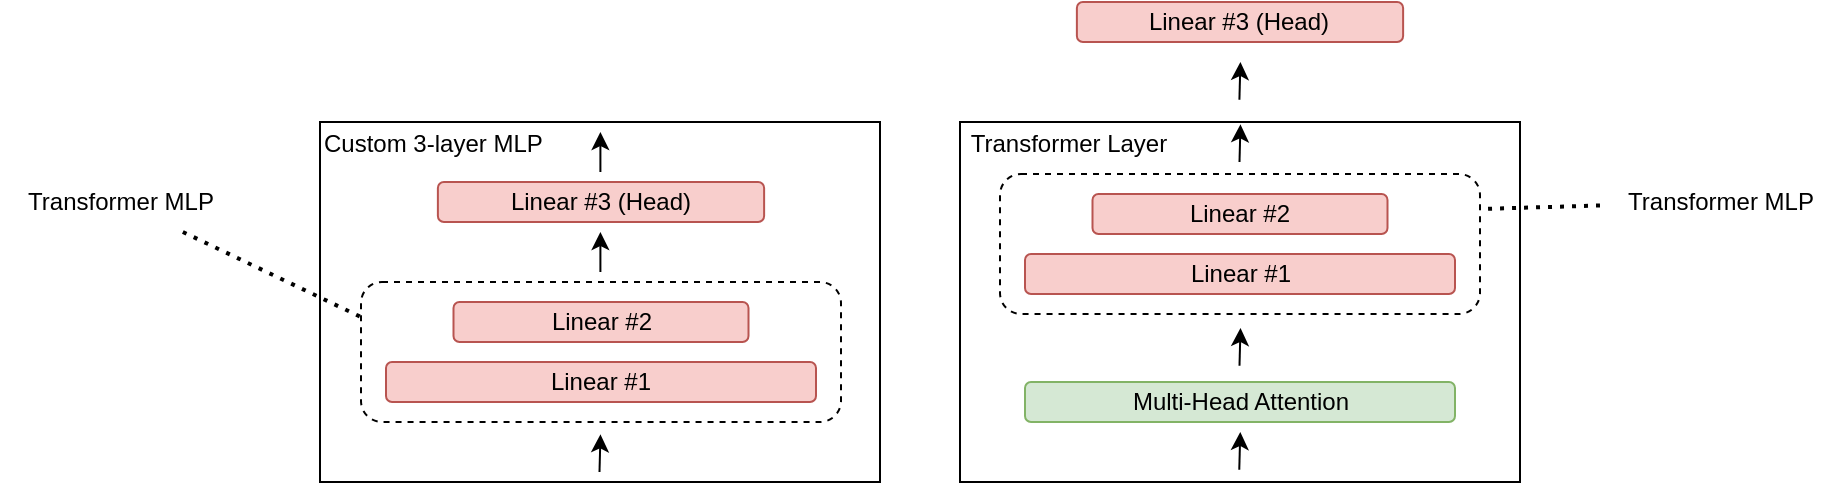 <mxfile version="24.7.12">
  <diagram name="Page-1" id="i255IN2FBBnWdoAPuK9R">
    <mxGraphModel dx="1892" dy="599" grid="1" gridSize="10" guides="1" tooltips="1" connect="1" arrows="1" fold="1" page="1" pageScale="1" pageWidth="827" pageHeight="1169" math="0" shadow="0">
      <root>
        <mxCell id="0" />
        <mxCell id="1" parent="0" />
        <mxCell id="IK3FCjAFdDG9_w9nqEnq-1" value="&lt;div&gt;Custom 3-layer MLP&lt;/div&gt;&lt;div&gt;&lt;br&gt;&lt;/div&gt;&lt;div&gt;&lt;br&gt;&lt;/div&gt;&lt;div&gt;&lt;br&gt;&lt;/div&gt;&lt;div&gt;&lt;br&gt;&lt;/div&gt;&lt;div&gt;&lt;br&gt;&lt;/div&gt;&lt;div&gt;&lt;br&gt;&lt;/div&gt;&lt;div&gt;&lt;br&gt;&lt;/div&gt;&lt;div&gt;&lt;br&gt;&lt;/div&gt;&lt;div&gt;&lt;br&gt;&lt;/div&gt;&lt;div&gt;&lt;br&gt;&lt;/div&gt;&lt;div&gt;&lt;br&gt;&lt;/div&gt;" style="rounded=0;whiteSpace=wrap;html=1;align=left;" vertex="1" parent="1">
          <mxGeometry x="80" y="220" width="280" height="180" as="geometry" />
        </mxCell>
        <mxCell id="IK3FCjAFdDG9_w9nqEnq-5" value="Linear #3 (Head)" style="rounded=1;whiteSpace=wrap;html=1;fillColor=#f8cecc;strokeColor=#b85450;" vertex="1" parent="1">
          <mxGeometry x="138.94" y="250" width="163.12" height="20" as="geometry" />
        </mxCell>
        <mxCell id="IK3FCjAFdDG9_w9nqEnq-6" value="" style="endArrow=classic;html=1;rounded=0;exitX=0.5;exitY=0.938;exitDx=0;exitDy=0;exitPerimeter=0;entryX=0.5;entryY=1;entryDx=0;entryDy=0;" edge="1" parent="1">
          <mxGeometry width="50" height="50" relative="1" as="geometry">
            <mxPoint x="219.75" y="395.0" as="sourcePoint" />
            <mxPoint x="220.25" y="376.16" as="targetPoint" />
          </mxGeometry>
        </mxCell>
        <mxCell id="IK3FCjAFdDG9_w9nqEnq-8" value="" style="endArrow=classic;html=1;rounded=0;exitX=0.5;exitY=0.938;exitDx=0;exitDy=0;exitPerimeter=0;entryX=0.5;entryY=1;entryDx=0;entryDy=0;" edge="1" parent="1">
          <mxGeometry width="50" height="50" relative="1" as="geometry">
            <mxPoint x="220.2" y="295" as="sourcePoint" />
            <mxPoint x="220.2" y="275" as="targetPoint" />
          </mxGeometry>
        </mxCell>
        <mxCell id="IK3FCjAFdDG9_w9nqEnq-9" value="" style="endArrow=classic;html=1;rounded=0;exitX=0.5;exitY=0.938;exitDx=0;exitDy=0;exitPerimeter=0;entryX=0.5;entryY=1;entryDx=0;entryDy=0;" edge="1" parent="1">
          <mxGeometry width="50" height="50" relative="1" as="geometry">
            <mxPoint x="220.2" y="245" as="sourcePoint" />
            <mxPoint x="220.2" y="225" as="targetPoint" />
          </mxGeometry>
        </mxCell>
        <mxCell id="IK3FCjAFdDG9_w9nqEnq-10" value="&lt;div&gt;&amp;nbsp;Transformer Layer&lt;/div&gt;&lt;div&gt;&lt;br&gt;&lt;/div&gt;&lt;div&gt;&lt;br&gt;&lt;/div&gt;&lt;div&gt;&lt;br&gt;&lt;/div&gt;&lt;div&gt;&lt;br&gt;&lt;/div&gt;&lt;div&gt;&lt;br&gt;&lt;/div&gt;&lt;div&gt;&lt;br&gt;&lt;/div&gt;&lt;div&gt;&lt;br&gt;&lt;/div&gt;&lt;div&gt;&lt;br&gt;&lt;/div&gt;&lt;div&gt;&lt;br&gt;&lt;/div&gt;&lt;div&gt;&lt;br&gt;&lt;/div&gt;&lt;div&gt;&lt;br&gt;&lt;/div&gt;" style="rounded=0;whiteSpace=wrap;html=1;align=left;" vertex="1" parent="1">
          <mxGeometry x="400" y="220" width="280" height="180" as="geometry" />
        </mxCell>
        <mxCell id="IK3FCjAFdDG9_w9nqEnq-11" value="Multi-Head Attention" style="rounded=1;whiteSpace=wrap;html=1;fillColor=#d5e8d4;strokeColor=#82b366;" vertex="1" parent="1">
          <mxGeometry x="432.5" y="350" width="215" height="20" as="geometry" />
        </mxCell>
        <mxCell id="IK3FCjAFdDG9_w9nqEnq-15" value="&lt;div&gt;&lt;br&gt;&lt;/div&gt;" style="rounded=1;whiteSpace=wrap;html=1;dashed=1;align=left;" vertex="1" parent="1">
          <mxGeometry x="420" y="246" width="240" height="70" as="geometry" />
        </mxCell>
        <mxCell id="IK3FCjAFdDG9_w9nqEnq-13" value="Linear #1" style="rounded=1;whiteSpace=wrap;html=1;fillColor=#f8cecc;strokeColor=#b85450;" vertex="1" parent="1">
          <mxGeometry x="432.5" y="286" width="215" height="20" as="geometry" />
        </mxCell>
        <mxCell id="IK3FCjAFdDG9_w9nqEnq-14" value="Linear #2" style="rounded=1;whiteSpace=wrap;html=1;fillColor=#f8cecc;strokeColor=#b85450;" vertex="1" parent="1">
          <mxGeometry x="466.25" y="256" width="147.5" height="20" as="geometry" />
        </mxCell>
        <mxCell id="IK3FCjAFdDG9_w9nqEnq-17" value="" style="endArrow=classic;html=1;rounded=0;exitX=0.5;exitY=0.938;exitDx=0;exitDy=0;exitPerimeter=0;entryX=0.5;entryY=1;entryDx=0;entryDy=0;" edge="1" parent="1">
          <mxGeometry width="50" height="50" relative="1" as="geometry">
            <mxPoint x="539.64" y="393.84" as="sourcePoint" />
            <mxPoint x="540.14" y="375" as="targetPoint" />
          </mxGeometry>
        </mxCell>
        <mxCell id="IK3FCjAFdDG9_w9nqEnq-18" value="" style="endArrow=classic;html=1;rounded=0;exitX=0.5;exitY=0.938;exitDx=0;exitDy=0;exitPerimeter=0;entryX=0.5;entryY=1;entryDx=0;entryDy=0;" edge="1" parent="1">
          <mxGeometry width="50" height="50" relative="1" as="geometry">
            <mxPoint x="539.75" y="341.84" as="sourcePoint" />
            <mxPoint x="540.25" y="323.0" as="targetPoint" />
          </mxGeometry>
        </mxCell>
        <mxCell id="IK3FCjAFdDG9_w9nqEnq-19" value="" style="endArrow=classic;html=1;rounded=0;exitX=0.5;exitY=0.938;exitDx=0;exitDy=0;exitPerimeter=0;entryX=0.5;entryY=1;entryDx=0;entryDy=0;" edge="1" parent="1">
          <mxGeometry width="50" height="50" relative="1" as="geometry">
            <mxPoint x="539.75" y="240.0" as="sourcePoint" />
            <mxPoint x="540.25" y="221.16" as="targetPoint" />
          </mxGeometry>
        </mxCell>
        <mxCell id="IK3FCjAFdDG9_w9nqEnq-20" value="" style="endArrow=classic;html=1;rounded=0;exitX=0.5;exitY=0.938;exitDx=0;exitDy=0;exitPerimeter=0;entryX=0.5;entryY=1;entryDx=0;entryDy=0;" edge="1" parent="1">
          <mxGeometry width="50" height="50" relative="1" as="geometry">
            <mxPoint x="539.71" y="208.84" as="sourcePoint" />
            <mxPoint x="540.21" y="190.0" as="targetPoint" />
          </mxGeometry>
        </mxCell>
        <mxCell id="IK3FCjAFdDG9_w9nqEnq-22" value="&lt;div&gt;&lt;br&gt;&lt;/div&gt;" style="rounded=1;whiteSpace=wrap;html=1;dashed=1;align=left;" vertex="1" parent="1">
          <mxGeometry x="100.5" y="300" width="240" height="70" as="geometry" />
        </mxCell>
        <mxCell id="IK3FCjAFdDG9_w9nqEnq-23" value="Linear #1" style="rounded=1;whiteSpace=wrap;html=1;fillColor=#f8cecc;strokeColor=#b85450;" vertex="1" parent="1">
          <mxGeometry x="113" y="340" width="215" height="20" as="geometry" />
        </mxCell>
        <mxCell id="IK3FCjAFdDG9_w9nqEnq-24" value="Linear #2" style="rounded=1;whiteSpace=wrap;html=1;fillColor=#f8cecc;strokeColor=#b85450;" vertex="1" parent="1">
          <mxGeometry x="146.75" y="310" width="147.5" height="20" as="geometry" />
        </mxCell>
        <mxCell id="IK3FCjAFdDG9_w9nqEnq-25" value="Linear #3 (Head)" style="rounded=1;whiteSpace=wrap;html=1;fillColor=#f8cecc;strokeColor=#b85450;" vertex="1" parent="1">
          <mxGeometry x="458.44" y="160" width="163.12" height="20" as="geometry" />
        </mxCell>
        <mxCell id="IK3FCjAFdDG9_w9nqEnq-26" value="Transformer MLP" style="text;html=1;align=center;verticalAlign=middle;resizable=0;points=[];autosize=1;strokeColor=none;fillColor=none;" vertex="1" parent="1">
          <mxGeometry x="-80" y="245" width="120" height="30" as="geometry" />
        </mxCell>
        <mxCell id="IK3FCjAFdDG9_w9nqEnq-27" value="" style="endArrow=none;dashed=1;html=1;dashPattern=1 2;strokeWidth=2;rounded=0;entryX=0;entryY=0.25;entryDx=0;entryDy=0;" edge="1" parent="1" source="IK3FCjAFdDG9_w9nqEnq-26" target="IK3FCjAFdDG9_w9nqEnq-22">
          <mxGeometry width="50" height="50" relative="1" as="geometry">
            <mxPoint x="370" y="270" as="sourcePoint" />
            <mxPoint x="420" y="220" as="targetPoint" />
          </mxGeometry>
        </mxCell>
        <mxCell id="IK3FCjAFdDG9_w9nqEnq-28" value="Transformer MLP" style="text;html=1;align=center;verticalAlign=middle;resizable=0;points=[];autosize=1;strokeColor=none;fillColor=none;" vertex="1" parent="1">
          <mxGeometry x="720" y="245" width="120" height="30" as="geometry" />
        </mxCell>
        <mxCell id="IK3FCjAFdDG9_w9nqEnq-29" value="" style="endArrow=none;dashed=1;html=1;dashPattern=1 2;strokeWidth=2;rounded=0;entryX=1;entryY=0.25;entryDx=0;entryDy=0;" edge="1" parent="1" source="IK3FCjAFdDG9_w9nqEnq-28" target="IK3FCjAFdDG9_w9nqEnq-15">
          <mxGeometry width="50" height="50" relative="1" as="geometry">
            <mxPoint x="49" y="270" as="sourcePoint" />
            <mxPoint x="110" y="328" as="targetPoint" />
          </mxGeometry>
        </mxCell>
      </root>
    </mxGraphModel>
  </diagram>
</mxfile>
